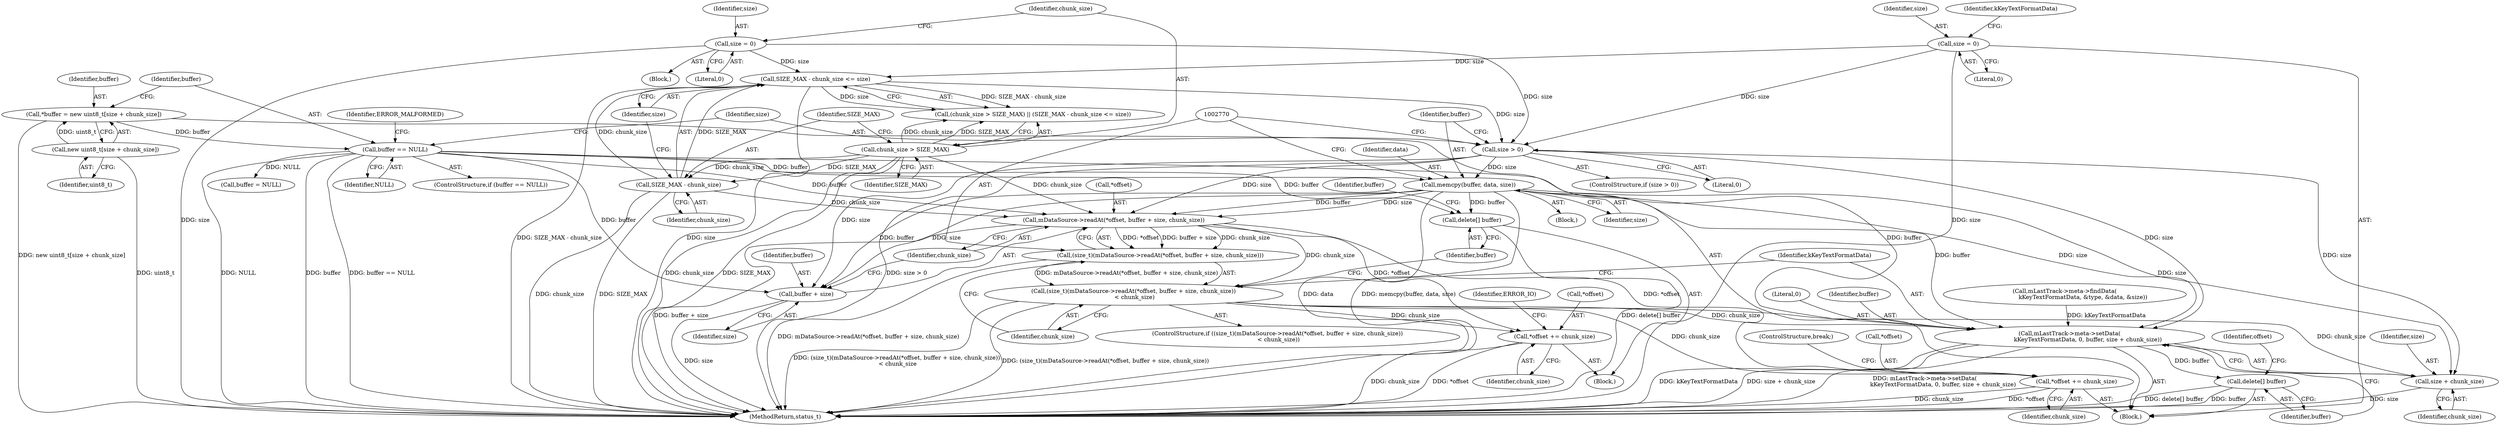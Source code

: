 digraph "0_Android_6fe85f7e15203e48df2cc3e8e1c4bc6ad49dc968@API" {
"1002763" [label="(Call,memcpy(buffer, data, size))"];
"1002752" [label="(Call,buffer == NULL)"];
"1002747" [label="(Call,*buffer = new uint8_t[size + chunk_size])"];
"1002749" [label="(Call,new uint8_t[size + chunk_size])"];
"1002759" [label="(Call,size > 0)"];
"1002730" [label="(Call,size = 0)"];
"1002738" [label="(Call,SIZE_MAX - chunk_size <= size)"];
"1002739" [label="(Call,SIZE_MAX - chunk_size)"];
"1002735" [label="(Call,chunk_size > SIZE_MAX)"];
"1002716" [label="(Call,size = 0)"];
"1002771" [label="(Call,mDataSource->readAt(*offset, buffer + size, chunk_size))"];
"1002769" [label="(Call,(size_t)(mDataSource->readAt(*offset, buffer + size, chunk_size)))"];
"1002768" [label="(Call,(size_t)(mDataSource->readAt(*offset, buffer + size, chunk_size))\n < chunk_size)"];
"1002785" [label="(Call,*offset += chunk_size)"];
"1002791" [label="(Call,mLastTrack->meta->setData(\n                    kKeyTextFormatData, 0, buffer, size + chunk_size))"];
"1002798" [label="(Call,delete[] buffer)"];
"1002795" [label="(Call,size + chunk_size)"];
"1002800" [label="(Call,*offset += chunk_size)"];
"1002774" [label="(Call,buffer + size)"];
"1002780" [label="(Call,delete[] buffer)"];
"1002736" [label="(Identifier,chunk_size)"];
"1002742" [label="(Identifier,size)"];
"1002759" [label="(Call,size > 0)"];
"1002721" [label="(Call,mLastTrack->meta->findData(\n                    kKeyTextFormatData, &type, &data, &size))"];
"1002804" [label="(ControlStructure,break;)"];
"1002754" [label="(Identifier,NULL)"];
"1002802" [label="(Identifier,offset)"];
"1002772" [label="(Call,*offset)"];
"1002750" [label="(Identifier,uint8_t)"];
"1002800" [label="(Call,*offset += chunk_size)"];
"1002762" [label="(Block,)"];
"1002752" [label="(Call,buffer == NULL)"];
"1002931" [label="(MethodReturn,status_t)"];
"1002739" [label="(Call,SIZE_MAX - chunk_size)"];
"1002734" [label="(Call,(chunk_size > SIZE_MAX) || (SIZE_MAX - chunk_size <= size))"];
"1002753" [label="(Identifier,buffer)"];
"1002738" [label="(Call,SIZE_MAX - chunk_size <= size)"];
"1002737" [label="(Identifier,SIZE_MAX)"];
"1002769" [label="(Call,(size_t)(mDataSource->readAt(*offset, buffer + size, chunk_size)))"];
"1002792" [label="(Identifier,kKeyTextFormatData)"];
"1002793" [label="(Literal,0)"];
"1002775" [label="(Identifier,buffer)"];
"1002783" [label="(Identifier,buffer)"];
"1002780" [label="(Call,delete[] buffer)"];
"1002764" [label="(Identifier,buffer)"];
"1002751" [label="(ControlStructure,if (buffer == NULL))"];
"1002740" [label="(Identifier,SIZE_MAX)"];
"1002791" [label="(Call,mLastTrack->meta->setData(\n                    kKeyTextFormatData, 0, buffer, size + chunk_size))"];
"1002796" [label="(Identifier,size)"];
"1002766" [label="(Identifier,size)"];
"1002798" [label="(Call,delete[] buffer)"];
"1002774" [label="(Call,buffer + size)"];
"1002771" [label="(Call,mDataSource->readAt(*offset, buffer + size, chunk_size))"];
"1002748" [label="(Identifier,buffer)"];
"1002729" [label="(Block,)"];
"1002749" [label="(Call,new uint8_t[size + chunk_size])"];
"1002741" [label="(Identifier,chunk_size)"];
"1002718" [label="(Literal,0)"];
"1002779" [label="(Block,)"];
"1002776" [label="(Identifier,size)"];
"1002730" [label="(Call,size = 0)"];
"1002722" [label="(Identifier,kKeyTextFormatData)"];
"1002801" [label="(Call,*offset)"];
"1002717" [label="(Identifier,size)"];
"1002781" [label="(Identifier,buffer)"];
"1002712" [label="(Block,)"];
"1002778" [label="(Identifier,chunk_size)"];
"1002785" [label="(Call,*offset += chunk_size)"];
"1002790" [label="(Identifier,ERROR_IO)"];
"1002768" [label="(Call,(size_t)(mDataSource->readAt(*offset, buffer + size, chunk_size))\n < chunk_size)"];
"1002797" [label="(Identifier,chunk_size)"];
"1002747" [label="(Call,*buffer = new uint8_t[size + chunk_size])"];
"1002731" [label="(Identifier,size)"];
"1002735" [label="(Call,chunk_size > SIZE_MAX)"];
"1002767" [label="(ControlStructure,if ((size_t)(mDataSource->readAt(*offset, buffer + size, chunk_size))\n < chunk_size))"];
"1002765" [label="(Identifier,data)"];
"1002786" [label="(Call,*offset)"];
"1002799" [label="(Identifier,buffer)"];
"1002777" [label="(Identifier,chunk_size)"];
"1002757" [label="(Identifier,ERROR_MALFORMED)"];
"1002782" [label="(Call,buffer = NULL)"];
"1002795" [label="(Call,size + chunk_size)"];
"1002760" [label="(Identifier,size)"];
"1002763" [label="(Call,memcpy(buffer, data, size))"];
"1002758" [label="(ControlStructure,if (size > 0))"];
"1002732" [label="(Literal,0)"];
"1002716" [label="(Call,size = 0)"];
"1002788" [label="(Identifier,chunk_size)"];
"1002794" [label="(Identifier,buffer)"];
"1002803" [label="(Identifier,chunk_size)"];
"1002761" [label="(Literal,0)"];
"1002763" -> "1002762"  [label="AST: "];
"1002763" -> "1002766"  [label="CFG: "];
"1002764" -> "1002763"  [label="AST: "];
"1002765" -> "1002763"  [label="AST: "];
"1002766" -> "1002763"  [label="AST: "];
"1002770" -> "1002763"  [label="CFG: "];
"1002763" -> "1002931"  [label="DDG: data"];
"1002763" -> "1002931"  [label="DDG: memcpy(buffer, data, size)"];
"1002752" -> "1002763"  [label="DDG: buffer"];
"1002759" -> "1002763"  [label="DDG: size"];
"1002763" -> "1002771"  [label="DDG: buffer"];
"1002763" -> "1002771"  [label="DDG: size"];
"1002763" -> "1002774"  [label="DDG: buffer"];
"1002763" -> "1002774"  [label="DDG: size"];
"1002763" -> "1002780"  [label="DDG: buffer"];
"1002763" -> "1002791"  [label="DDG: buffer"];
"1002763" -> "1002791"  [label="DDG: size"];
"1002763" -> "1002795"  [label="DDG: size"];
"1002752" -> "1002751"  [label="AST: "];
"1002752" -> "1002754"  [label="CFG: "];
"1002753" -> "1002752"  [label="AST: "];
"1002754" -> "1002752"  [label="AST: "];
"1002757" -> "1002752"  [label="CFG: "];
"1002760" -> "1002752"  [label="CFG: "];
"1002752" -> "1002931"  [label="DDG: NULL"];
"1002752" -> "1002931"  [label="DDG: buffer"];
"1002752" -> "1002931"  [label="DDG: buffer == NULL"];
"1002747" -> "1002752"  [label="DDG: buffer"];
"1002752" -> "1002771"  [label="DDG: buffer"];
"1002752" -> "1002774"  [label="DDG: buffer"];
"1002752" -> "1002780"  [label="DDG: buffer"];
"1002752" -> "1002782"  [label="DDG: NULL"];
"1002752" -> "1002791"  [label="DDG: buffer"];
"1002747" -> "1002712"  [label="AST: "];
"1002747" -> "1002749"  [label="CFG: "];
"1002748" -> "1002747"  [label="AST: "];
"1002749" -> "1002747"  [label="AST: "];
"1002753" -> "1002747"  [label="CFG: "];
"1002747" -> "1002931"  [label="DDG: new uint8_t[size + chunk_size]"];
"1002749" -> "1002747"  [label="DDG: uint8_t"];
"1002749" -> "1002750"  [label="CFG: "];
"1002750" -> "1002749"  [label="AST: "];
"1002749" -> "1002931"  [label="DDG: uint8_t"];
"1002759" -> "1002758"  [label="AST: "];
"1002759" -> "1002761"  [label="CFG: "];
"1002760" -> "1002759"  [label="AST: "];
"1002761" -> "1002759"  [label="AST: "];
"1002764" -> "1002759"  [label="CFG: "];
"1002770" -> "1002759"  [label="CFG: "];
"1002759" -> "1002931"  [label="DDG: size > 0"];
"1002730" -> "1002759"  [label="DDG: size"];
"1002738" -> "1002759"  [label="DDG: size"];
"1002716" -> "1002759"  [label="DDG: size"];
"1002759" -> "1002771"  [label="DDG: size"];
"1002759" -> "1002774"  [label="DDG: size"];
"1002759" -> "1002791"  [label="DDG: size"];
"1002759" -> "1002795"  [label="DDG: size"];
"1002730" -> "1002729"  [label="AST: "];
"1002730" -> "1002732"  [label="CFG: "];
"1002731" -> "1002730"  [label="AST: "];
"1002732" -> "1002730"  [label="AST: "];
"1002736" -> "1002730"  [label="CFG: "];
"1002730" -> "1002931"  [label="DDG: size"];
"1002730" -> "1002738"  [label="DDG: size"];
"1002738" -> "1002734"  [label="AST: "];
"1002738" -> "1002742"  [label="CFG: "];
"1002739" -> "1002738"  [label="AST: "];
"1002742" -> "1002738"  [label="AST: "];
"1002734" -> "1002738"  [label="CFG: "];
"1002738" -> "1002931"  [label="DDG: SIZE_MAX - chunk_size"];
"1002738" -> "1002931"  [label="DDG: size"];
"1002738" -> "1002734"  [label="DDG: SIZE_MAX - chunk_size"];
"1002738" -> "1002734"  [label="DDG: size"];
"1002739" -> "1002738"  [label="DDG: SIZE_MAX"];
"1002739" -> "1002738"  [label="DDG: chunk_size"];
"1002716" -> "1002738"  [label="DDG: size"];
"1002739" -> "1002741"  [label="CFG: "];
"1002740" -> "1002739"  [label="AST: "];
"1002741" -> "1002739"  [label="AST: "];
"1002742" -> "1002739"  [label="CFG: "];
"1002739" -> "1002931"  [label="DDG: chunk_size"];
"1002739" -> "1002931"  [label="DDG: SIZE_MAX"];
"1002735" -> "1002739"  [label="DDG: SIZE_MAX"];
"1002735" -> "1002739"  [label="DDG: chunk_size"];
"1002739" -> "1002771"  [label="DDG: chunk_size"];
"1002735" -> "1002734"  [label="AST: "];
"1002735" -> "1002737"  [label="CFG: "];
"1002736" -> "1002735"  [label="AST: "];
"1002737" -> "1002735"  [label="AST: "];
"1002740" -> "1002735"  [label="CFG: "];
"1002734" -> "1002735"  [label="CFG: "];
"1002735" -> "1002931"  [label="DDG: SIZE_MAX"];
"1002735" -> "1002931"  [label="DDG: chunk_size"];
"1002735" -> "1002734"  [label="DDG: chunk_size"];
"1002735" -> "1002734"  [label="DDG: SIZE_MAX"];
"1002735" -> "1002771"  [label="DDG: chunk_size"];
"1002716" -> "1002712"  [label="AST: "];
"1002716" -> "1002718"  [label="CFG: "];
"1002717" -> "1002716"  [label="AST: "];
"1002718" -> "1002716"  [label="AST: "];
"1002722" -> "1002716"  [label="CFG: "];
"1002716" -> "1002931"  [label="DDG: size"];
"1002771" -> "1002769"  [label="AST: "];
"1002771" -> "1002777"  [label="CFG: "];
"1002772" -> "1002771"  [label="AST: "];
"1002774" -> "1002771"  [label="AST: "];
"1002777" -> "1002771"  [label="AST: "];
"1002769" -> "1002771"  [label="CFG: "];
"1002771" -> "1002931"  [label="DDG: buffer + size"];
"1002771" -> "1002769"  [label="DDG: *offset"];
"1002771" -> "1002769"  [label="DDG: buffer + size"];
"1002771" -> "1002769"  [label="DDG: chunk_size"];
"1002771" -> "1002768"  [label="DDG: chunk_size"];
"1002771" -> "1002785"  [label="DDG: *offset"];
"1002771" -> "1002800"  [label="DDG: *offset"];
"1002769" -> "1002768"  [label="AST: "];
"1002770" -> "1002769"  [label="AST: "];
"1002778" -> "1002769"  [label="CFG: "];
"1002769" -> "1002931"  [label="DDG: mDataSource->readAt(*offset, buffer + size, chunk_size)"];
"1002769" -> "1002768"  [label="DDG: mDataSource->readAt(*offset, buffer + size, chunk_size)"];
"1002768" -> "1002767"  [label="AST: "];
"1002768" -> "1002778"  [label="CFG: "];
"1002778" -> "1002768"  [label="AST: "];
"1002781" -> "1002768"  [label="CFG: "];
"1002792" -> "1002768"  [label="CFG: "];
"1002768" -> "1002931"  [label="DDG: (size_t)(mDataSource->readAt(*offset, buffer + size, chunk_size))\n < chunk_size"];
"1002768" -> "1002931"  [label="DDG: (size_t)(mDataSource->readAt(*offset, buffer + size, chunk_size))"];
"1002768" -> "1002785"  [label="DDG: chunk_size"];
"1002768" -> "1002791"  [label="DDG: chunk_size"];
"1002768" -> "1002795"  [label="DDG: chunk_size"];
"1002768" -> "1002800"  [label="DDG: chunk_size"];
"1002785" -> "1002779"  [label="AST: "];
"1002785" -> "1002788"  [label="CFG: "];
"1002786" -> "1002785"  [label="AST: "];
"1002788" -> "1002785"  [label="AST: "];
"1002790" -> "1002785"  [label="CFG: "];
"1002785" -> "1002931"  [label="DDG: chunk_size"];
"1002785" -> "1002931"  [label="DDG: *offset"];
"1002791" -> "1002712"  [label="AST: "];
"1002791" -> "1002795"  [label="CFG: "];
"1002792" -> "1002791"  [label="AST: "];
"1002793" -> "1002791"  [label="AST: "];
"1002794" -> "1002791"  [label="AST: "];
"1002795" -> "1002791"  [label="AST: "];
"1002799" -> "1002791"  [label="CFG: "];
"1002791" -> "1002931"  [label="DDG: mLastTrack->meta->setData(\n                    kKeyTextFormatData, 0, buffer, size + chunk_size)"];
"1002791" -> "1002931"  [label="DDG: kKeyTextFormatData"];
"1002791" -> "1002931"  [label="DDG: size + chunk_size"];
"1002721" -> "1002791"  [label="DDG: kKeyTextFormatData"];
"1002791" -> "1002798"  [label="DDG: buffer"];
"1002798" -> "1002712"  [label="AST: "];
"1002798" -> "1002799"  [label="CFG: "];
"1002799" -> "1002798"  [label="AST: "];
"1002802" -> "1002798"  [label="CFG: "];
"1002798" -> "1002931"  [label="DDG: delete[] buffer"];
"1002798" -> "1002931"  [label="DDG: buffer"];
"1002795" -> "1002797"  [label="CFG: "];
"1002796" -> "1002795"  [label="AST: "];
"1002797" -> "1002795"  [label="AST: "];
"1002795" -> "1002931"  [label="DDG: size"];
"1002800" -> "1002712"  [label="AST: "];
"1002800" -> "1002803"  [label="CFG: "];
"1002801" -> "1002800"  [label="AST: "];
"1002803" -> "1002800"  [label="AST: "];
"1002804" -> "1002800"  [label="CFG: "];
"1002800" -> "1002931"  [label="DDG: chunk_size"];
"1002800" -> "1002931"  [label="DDG: *offset"];
"1002774" -> "1002776"  [label="CFG: "];
"1002775" -> "1002774"  [label="AST: "];
"1002776" -> "1002774"  [label="AST: "];
"1002777" -> "1002774"  [label="CFG: "];
"1002774" -> "1002931"  [label="DDG: size"];
"1002780" -> "1002779"  [label="AST: "];
"1002780" -> "1002781"  [label="CFG: "];
"1002781" -> "1002780"  [label="AST: "];
"1002783" -> "1002780"  [label="CFG: "];
"1002780" -> "1002931"  [label="DDG: delete[] buffer"];
}
